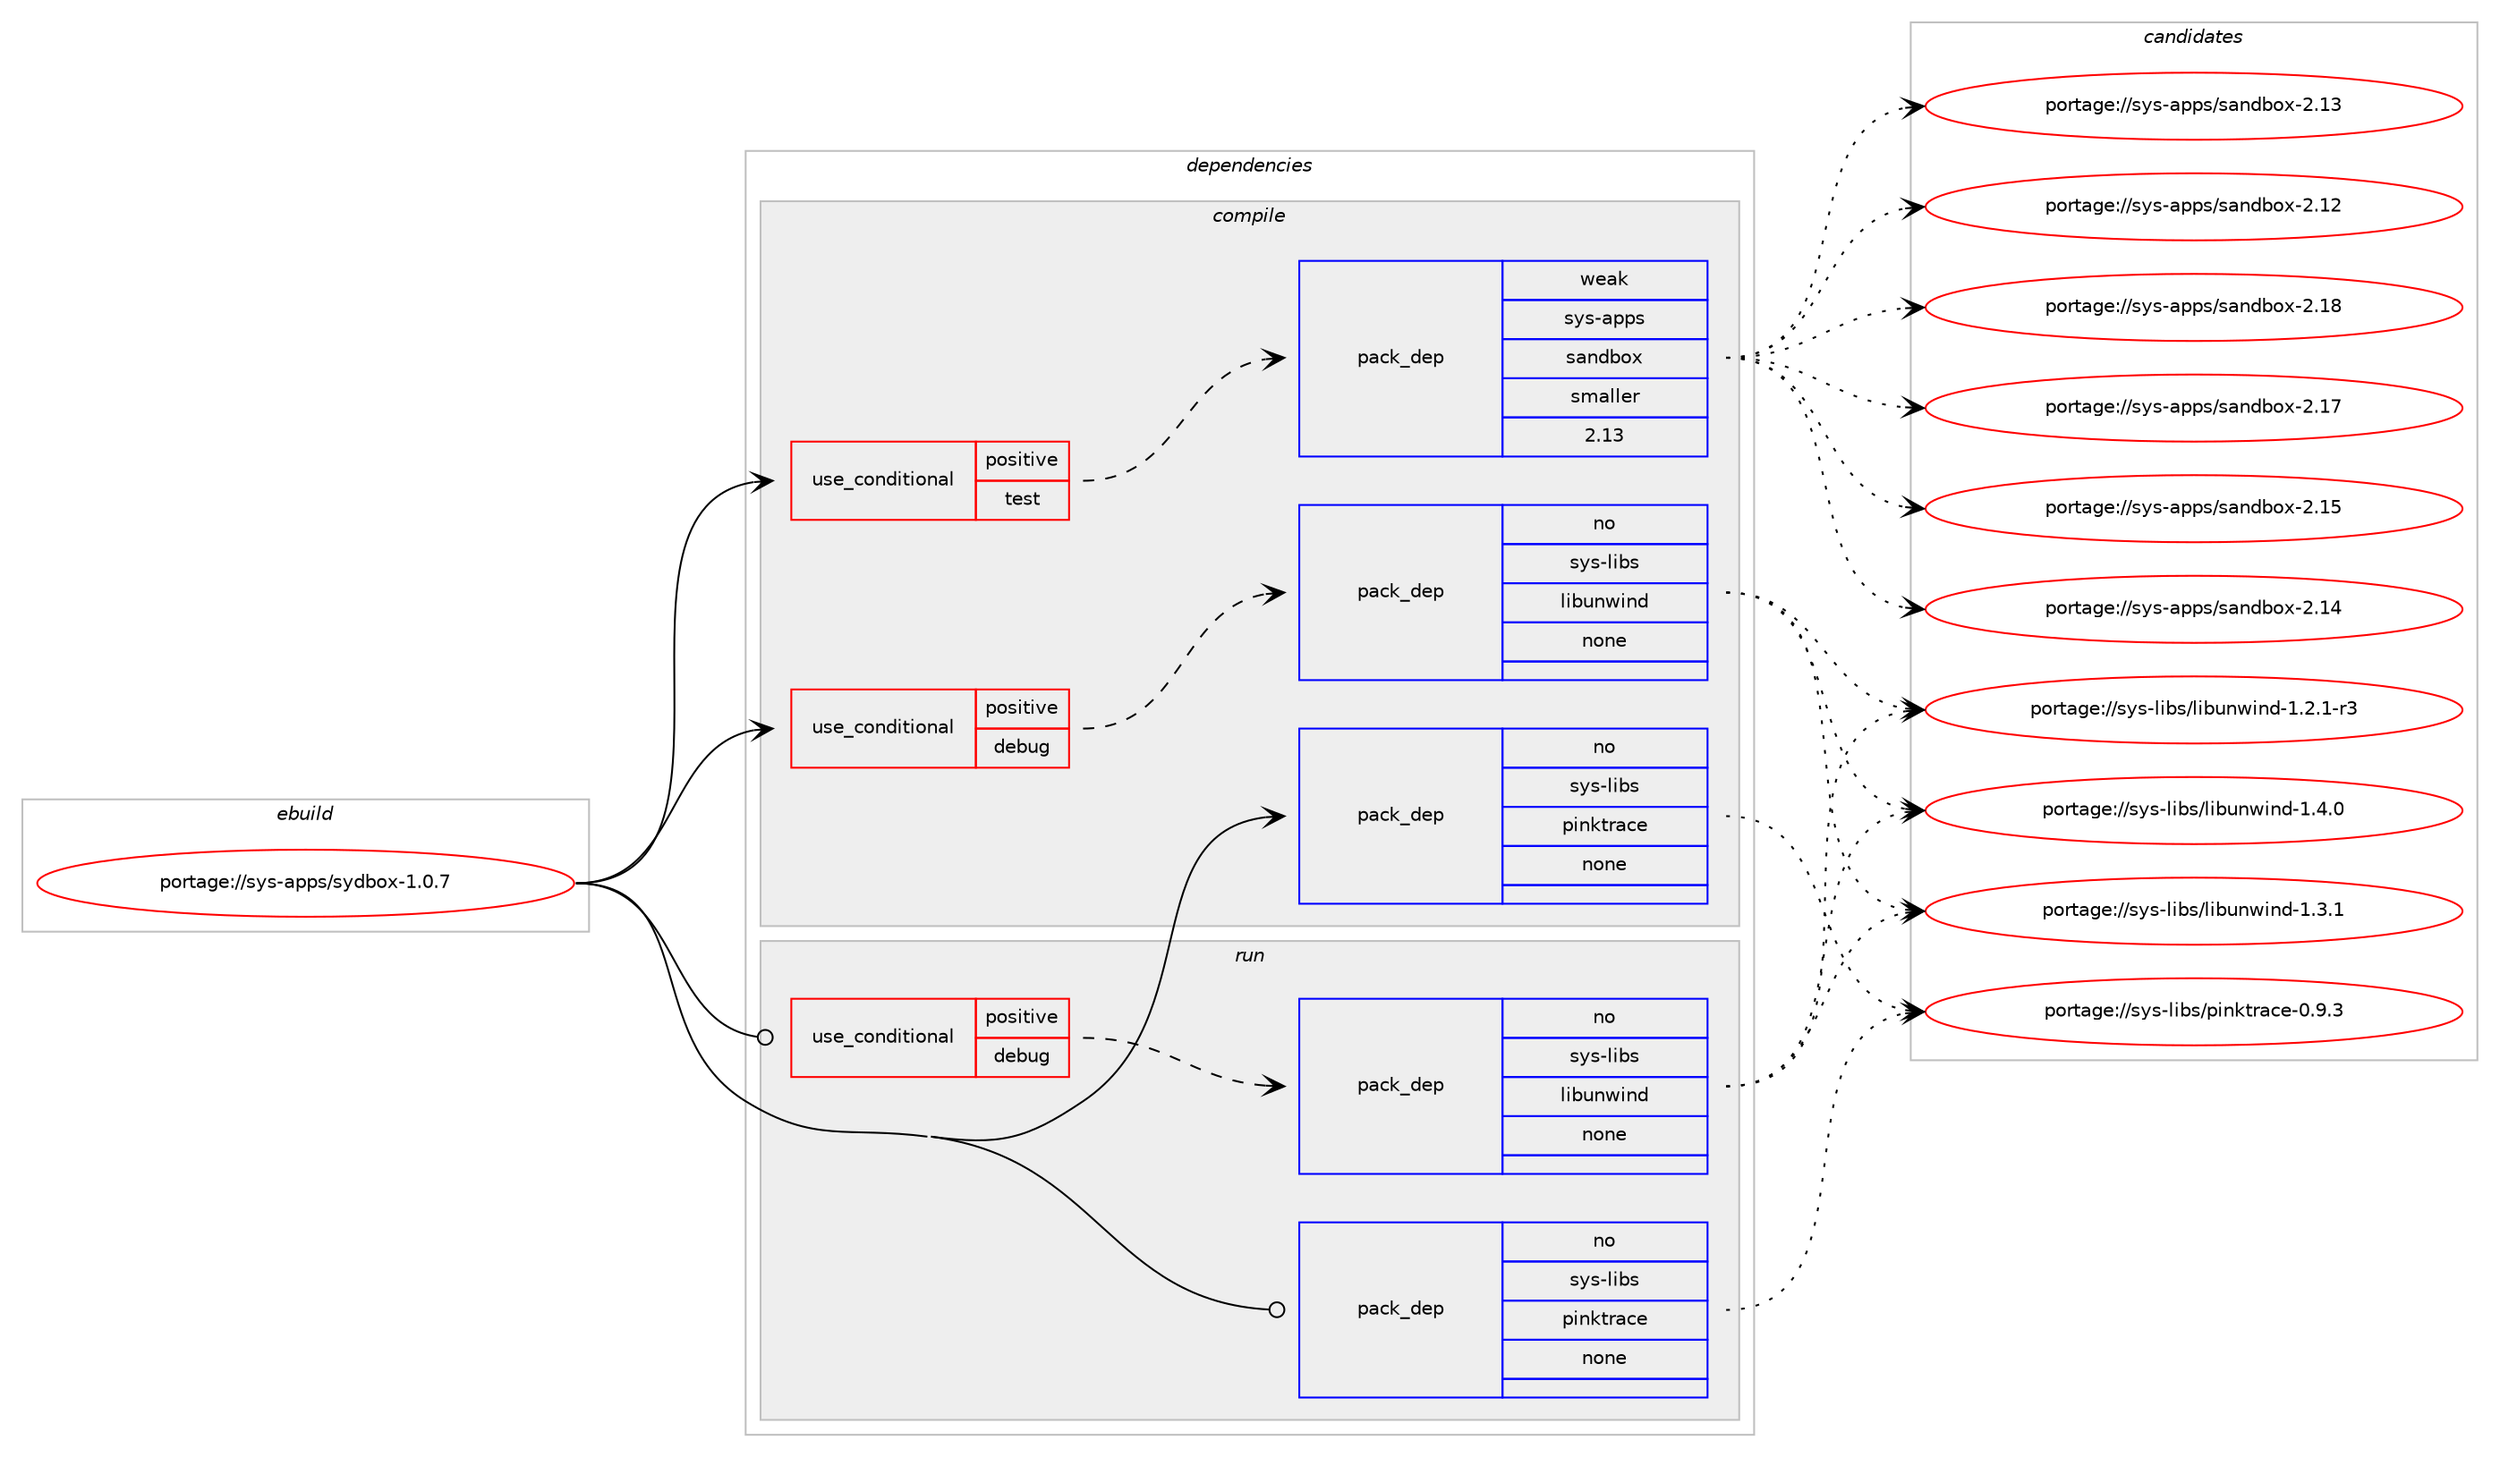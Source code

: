 digraph prolog {

# *************
# Graph options
# *************

newrank=true;
concentrate=true;
compound=true;
graph [rankdir=LR,fontname=Helvetica,fontsize=10,ranksep=1.5];#, ranksep=2.5, nodesep=0.2];
edge  [arrowhead=vee];
node  [fontname=Helvetica,fontsize=10];

# **********
# The ebuild
# **********

subgraph cluster_leftcol {
color=gray;
rank=same;
label=<<i>ebuild</i>>;
id [label="portage://sys-apps/sydbox-1.0.7", color=red, width=4, href="../sys-apps/sydbox-1.0.7.svg"];
}

# ****************
# The dependencies
# ****************

subgraph cluster_midcol {
color=gray;
label=<<i>dependencies</i>>;
subgraph cluster_compile {
fillcolor="#eeeeee";
style=filled;
label=<<i>compile</i>>;
subgraph cond360 {
dependency3048 [label=<<TABLE BORDER="0" CELLBORDER="1" CELLSPACING="0" CELLPADDING="4"><TR><TD ROWSPAN="3" CELLPADDING="10">use_conditional</TD></TR><TR><TD>positive</TD></TR><TR><TD>debug</TD></TR></TABLE>>, shape=none, color=red];
subgraph pack2618 {
dependency3049 [label=<<TABLE BORDER="0" CELLBORDER="1" CELLSPACING="0" CELLPADDING="4" WIDTH="220"><TR><TD ROWSPAN="6" CELLPADDING="30">pack_dep</TD></TR><TR><TD WIDTH="110">no</TD></TR><TR><TD>sys-libs</TD></TR><TR><TD>libunwind</TD></TR><TR><TD>none</TD></TR><TR><TD></TD></TR></TABLE>>, shape=none, color=blue];
}
dependency3048:e -> dependency3049:w [weight=20,style="dashed",arrowhead="vee"];
}
id:e -> dependency3048:w [weight=20,style="solid",arrowhead="vee"];
subgraph cond361 {
dependency3050 [label=<<TABLE BORDER="0" CELLBORDER="1" CELLSPACING="0" CELLPADDING="4"><TR><TD ROWSPAN="3" CELLPADDING="10">use_conditional</TD></TR><TR><TD>positive</TD></TR><TR><TD>test</TD></TR></TABLE>>, shape=none, color=red];
subgraph pack2619 {
dependency3051 [label=<<TABLE BORDER="0" CELLBORDER="1" CELLSPACING="0" CELLPADDING="4" WIDTH="220"><TR><TD ROWSPAN="6" CELLPADDING="30">pack_dep</TD></TR><TR><TD WIDTH="110">weak</TD></TR><TR><TD>sys-apps</TD></TR><TR><TD>sandbox</TD></TR><TR><TD>smaller</TD></TR><TR><TD>2.13</TD></TR></TABLE>>, shape=none, color=blue];
}
dependency3050:e -> dependency3051:w [weight=20,style="dashed",arrowhead="vee"];
}
id:e -> dependency3050:w [weight=20,style="solid",arrowhead="vee"];
subgraph pack2620 {
dependency3052 [label=<<TABLE BORDER="0" CELLBORDER="1" CELLSPACING="0" CELLPADDING="4" WIDTH="220"><TR><TD ROWSPAN="6" CELLPADDING="30">pack_dep</TD></TR><TR><TD WIDTH="110">no</TD></TR><TR><TD>sys-libs</TD></TR><TR><TD>pinktrace</TD></TR><TR><TD>none</TD></TR><TR><TD></TD></TR></TABLE>>, shape=none, color=blue];
}
id:e -> dependency3052:w [weight=20,style="solid",arrowhead="vee"];
}
subgraph cluster_compileandrun {
fillcolor="#eeeeee";
style=filled;
label=<<i>compile and run</i>>;
}
subgraph cluster_run {
fillcolor="#eeeeee";
style=filled;
label=<<i>run</i>>;
subgraph cond362 {
dependency3053 [label=<<TABLE BORDER="0" CELLBORDER="1" CELLSPACING="0" CELLPADDING="4"><TR><TD ROWSPAN="3" CELLPADDING="10">use_conditional</TD></TR><TR><TD>positive</TD></TR><TR><TD>debug</TD></TR></TABLE>>, shape=none, color=red];
subgraph pack2621 {
dependency3054 [label=<<TABLE BORDER="0" CELLBORDER="1" CELLSPACING="0" CELLPADDING="4" WIDTH="220"><TR><TD ROWSPAN="6" CELLPADDING="30">pack_dep</TD></TR><TR><TD WIDTH="110">no</TD></TR><TR><TD>sys-libs</TD></TR><TR><TD>libunwind</TD></TR><TR><TD>none</TD></TR><TR><TD></TD></TR></TABLE>>, shape=none, color=blue];
}
dependency3053:e -> dependency3054:w [weight=20,style="dashed",arrowhead="vee"];
}
id:e -> dependency3053:w [weight=20,style="solid",arrowhead="odot"];
subgraph pack2622 {
dependency3055 [label=<<TABLE BORDER="0" CELLBORDER="1" CELLSPACING="0" CELLPADDING="4" WIDTH="220"><TR><TD ROWSPAN="6" CELLPADDING="30">pack_dep</TD></TR><TR><TD WIDTH="110">no</TD></TR><TR><TD>sys-libs</TD></TR><TR><TD>pinktrace</TD></TR><TR><TD>none</TD></TR><TR><TD></TD></TR></TABLE>>, shape=none, color=blue];
}
id:e -> dependency3055:w [weight=20,style="solid",arrowhead="odot"];
}
}

# **************
# The candidates
# **************

subgraph cluster_choices {
rank=same;
color=gray;
label=<<i>candidates</i>>;

subgraph choice2618 {
color=black;
nodesep=1;
choice11512111545108105981154710810598117110119105110100454946524648 [label="portage://sys-libs/libunwind-1.4.0", color=red, width=4,href="../sys-libs/libunwind-1.4.0.svg"];
choice11512111545108105981154710810598117110119105110100454946514649 [label="portage://sys-libs/libunwind-1.3.1", color=red, width=4,href="../sys-libs/libunwind-1.3.1.svg"];
choice115121115451081059811547108105981171101191051101004549465046494511451 [label="portage://sys-libs/libunwind-1.2.1-r3", color=red, width=4,href="../sys-libs/libunwind-1.2.1-r3.svg"];
dependency3049:e -> choice11512111545108105981154710810598117110119105110100454946524648:w [style=dotted,weight="100"];
dependency3049:e -> choice11512111545108105981154710810598117110119105110100454946514649:w [style=dotted,weight="100"];
dependency3049:e -> choice115121115451081059811547108105981171101191051101004549465046494511451:w [style=dotted,weight="100"];
}
subgraph choice2619 {
color=black;
nodesep=1;
choice11512111545971121121154711597110100981111204550464956 [label="portage://sys-apps/sandbox-2.18", color=red, width=4,href="../sys-apps/sandbox-2.18.svg"];
choice11512111545971121121154711597110100981111204550464955 [label="portage://sys-apps/sandbox-2.17", color=red, width=4,href="../sys-apps/sandbox-2.17.svg"];
choice11512111545971121121154711597110100981111204550464953 [label="portage://sys-apps/sandbox-2.15", color=red, width=4,href="../sys-apps/sandbox-2.15.svg"];
choice11512111545971121121154711597110100981111204550464952 [label="portage://sys-apps/sandbox-2.14", color=red, width=4,href="../sys-apps/sandbox-2.14.svg"];
choice11512111545971121121154711597110100981111204550464951 [label="portage://sys-apps/sandbox-2.13", color=red, width=4,href="../sys-apps/sandbox-2.13.svg"];
choice11512111545971121121154711597110100981111204550464950 [label="portage://sys-apps/sandbox-2.12", color=red, width=4,href="../sys-apps/sandbox-2.12.svg"];
dependency3051:e -> choice11512111545971121121154711597110100981111204550464956:w [style=dotted,weight="100"];
dependency3051:e -> choice11512111545971121121154711597110100981111204550464955:w [style=dotted,weight="100"];
dependency3051:e -> choice11512111545971121121154711597110100981111204550464953:w [style=dotted,weight="100"];
dependency3051:e -> choice11512111545971121121154711597110100981111204550464952:w [style=dotted,weight="100"];
dependency3051:e -> choice11512111545971121121154711597110100981111204550464951:w [style=dotted,weight="100"];
dependency3051:e -> choice11512111545971121121154711597110100981111204550464950:w [style=dotted,weight="100"];
}
subgraph choice2620 {
color=black;
nodesep=1;
choice1151211154510810598115471121051101071161149799101454846574651 [label="portage://sys-libs/pinktrace-0.9.3", color=red, width=4,href="../sys-libs/pinktrace-0.9.3.svg"];
dependency3052:e -> choice1151211154510810598115471121051101071161149799101454846574651:w [style=dotted,weight="100"];
}
subgraph choice2621 {
color=black;
nodesep=1;
choice11512111545108105981154710810598117110119105110100454946524648 [label="portage://sys-libs/libunwind-1.4.0", color=red, width=4,href="../sys-libs/libunwind-1.4.0.svg"];
choice11512111545108105981154710810598117110119105110100454946514649 [label="portage://sys-libs/libunwind-1.3.1", color=red, width=4,href="../sys-libs/libunwind-1.3.1.svg"];
choice115121115451081059811547108105981171101191051101004549465046494511451 [label="portage://sys-libs/libunwind-1.2.1-r3", color=red, width=4,href="../sys-libs/libunwind-1.2.1-r3.svg"];
dependency3054:e -> choice11512111545108105981154710810598117110119105110100454946524648:w [style=dotted,weight="100"];
dependency3054:e -> choice11512111545108105981154710810598117110119105110100454946514649:w [style=dotted,weight="100"];
dependency3054:e -> choice115121115451081059811547108105981171101191051101004549465046494511451:w [style=dotted,weight="100"];
}
subgraph choice2622 {
color=black;
nodesep=1;
choice1151211154510810598115471121051101071161149799101454846574651 [label="portage://sys-libs/pinktrace-0.9.3", color=red, width=4,href="../sys-libs/pinktrace-0.9.3.svg"];
dependency3055:e -> choice1151211154510810598115471121051101071161149799101454846574651:w [style=dotted,weight="100"];
}
}

}

